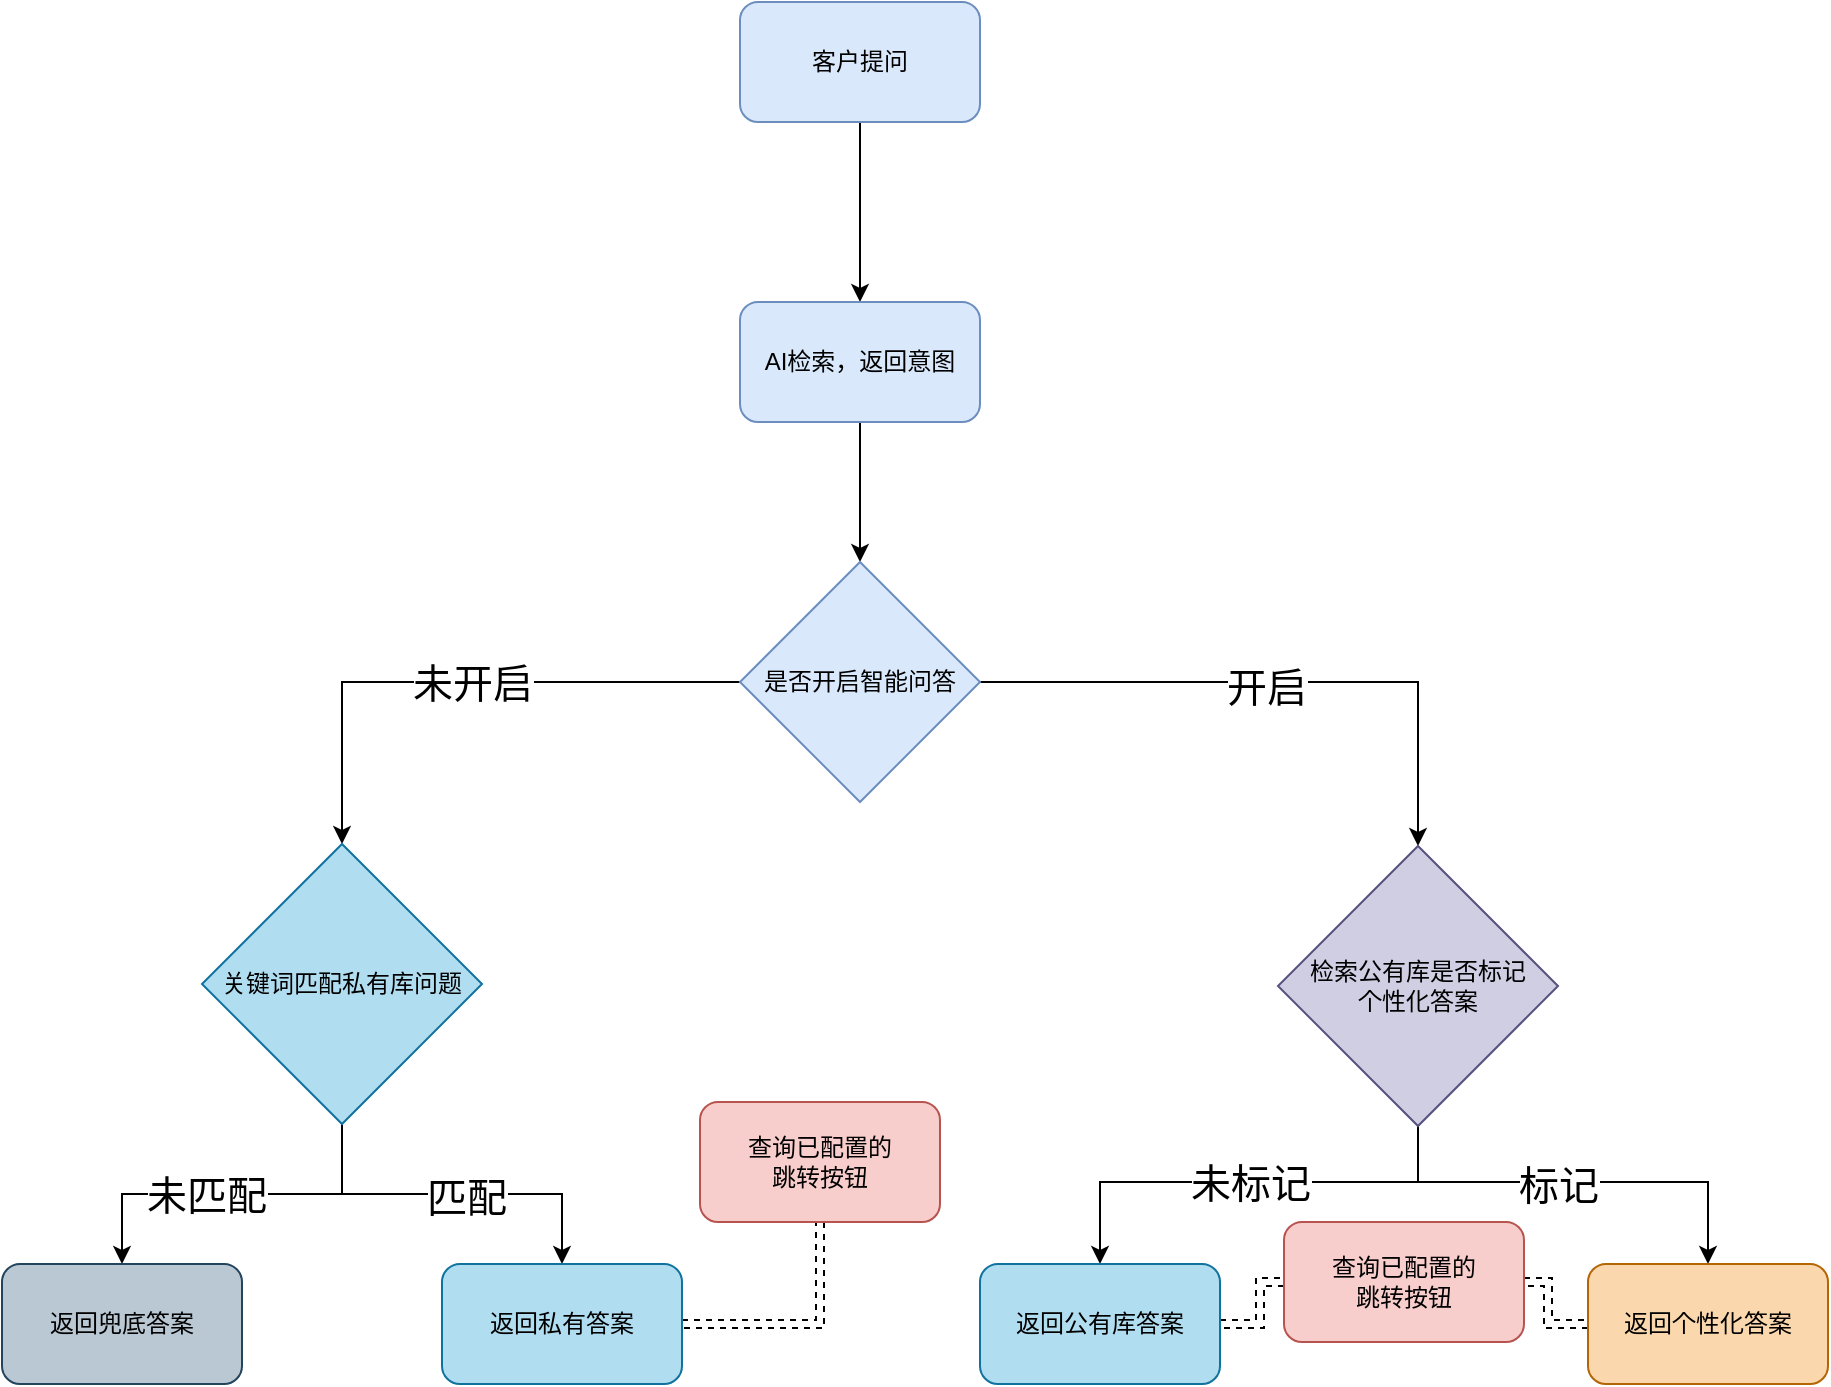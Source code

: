 <mxfile version="26.1.0">
  <diagram name="第 1 页" id="Gt8HUxXCkKnNbf5g0mpe">
    <mxGraphModel dx="1434" dy="746" grid="1" gridSize="10" guides="1" tooltips="1" connect="1" arrows="1" fold="1" page="1" pageScale="1" pageWidth="827" pageHeight="1169" math="0" shadow="0">
      <root>
        <mxCell id="0" />
        <mxCell id="1" parent="0" />
        <mxCell id="b-2AFh711nrEzl6UhknF-14" style="edgeStyle=orthogonalEdgeStyle;rounded=0;orthogonalLoop=1;jettySize=auto;html=1;" parent="1" source="b-2AFh711nrEzl6UhknF-1" target="b-2AFh711nrEzl6UhknF-2" edge="1">
          <mxGeometry relative="1" as="geometry" />
        </mxCell>
        <mxCell id="b-2AFh711nrEzl6UhknF-1" value="客户提问" style="rounded=1;whiteSpace=wrap;html=1;fillColor=#dae8fc;strokeColor=#6c8ebf;" parent="1" vertex="1">
          <mxGeometry x="400" y="100" width="120" height="60" as="geometry" />
        </mxCell>
        <mxCell id="b-2AFh711nrEzl6UhknF-15" style="edgeStyle=orthogonalEdgeStyle;rounded=0;orthogonalLoop=1;jettySize=auto;html=1;entryX=0.5;entryY=0;entryDx=0;entryDy=0;" parent="1" source="b-2AFh711nrEzl6UhknF-2" target="b-2AFh711nrEzl6UhknF-4" edge="1">
          <mxGeometry relative="1" as="geometry" />
        </mxCell>
        <mxCell id="b-2AFh711nrEzl6UhknF-2" value="AI检索，返回意图" style="rounded=1;whiteSpace=wrap;html=1;fillColor=#dae8fc;strokeColor=#6c8ebf;" parent="1" vertex="1">
          <mxGeometry x="400" y="250" width="120" height="60" as="geometry" />
        </mxCell>
        <mxCell id="b-2AFh711nrEzl6UhknF-5" style="edgeStyle=orthogonalEdgeStyle;rounded=0;orthogonalLoop=1;jettySize=auto;html=1;entryX=0.5;entryY=0;entryDx=0;entryDy=0;" parent="1" source="b-2AFh711nrEzl6UhknF-4" target="b-2AFh711nrEzl6UhknF-7" edge="1">
          <mxGeometry relative="1" as="geometry">
            <mxPoint x="310" y="570" as="targetPoint" />
          </mxGeometry>
        </mxCell>
        <mxCell id="b-2AFh711nrEzl6UhknF-6" value="未开启" style="edgeLabel;html=1;align=center;verticalAlign=middle;resizable=0;points=[];fontSize=20;" parent="b-2AFh711nrEzl6UhknF-5" vertex="1" connectable="0">
          <mxGeometry x="0.045" y="3" relative="1" as="geometry">
            <mxPoint x="12" y="-3" as="offset" />
          </mxGeometry>
        </mxCell>
        <mxCell id="b-2AFh711nrEzl6UhknF-19" style="edgeStyle=orthogonalEdgeStyle;rounded=0;orthogonalLoop=1;jettySize=auto;html=1;" parent="1" source="b-2AFh711nrEzl6UhknF-4" target="b-2AFh711nrEzl6UhknF-18" edge="1">
          <mxGeometry relative="1" as="geometry" />
        </mxCell>
        <mxCell id="b-2AFh711nrEzl6UhknF-23" value="开启" style="edgeLabel;html=1;align=center;verticalAlign=middle;resizable=0;points=[];fontSize=20;" parent="b-2AFh711nrEzl6UhknF-19" vertex="1" connectable="0">
          <mxGeometry x="-0.051" y="-2" relative="1" as="geometry">
            <mxPoint as="offset" />
          </mxGeometry>
        </mxCell>
        <mxCell id="b-2AFh711nrEzl6UhknF-4" value="是否开启智能问答" style="rhombus;whiteSpace=wrap;html=1;fillColor=#dae8fc;strokeColor=#6c8ebf;" parent="1" vertex="1">
          <mxGeometry x="400" y="380" width="120" height="120" as="geometry" />
        </mxCell>
        <mxCell id="b-2AFh711nrEzl6UhknF-11" style="edgeStyle=orthogonalEdgeStyle;rounded=0;orthogonalLoop=1;jettySize=auto;html=1;" parent="1" source="b-2AFh711nrEzl6UhknF-7" target="b-2AFh711nrEzl6UhknF-10" edge="1">
          <mxGeometry relative="1" as="geometry" />
        </mxCell>
        <mxCell id="b-2AFh711nrEzl6UhknF-20" value="未匹配" style="edgeLabel;html=1;align=center;verticalAlign=middle;resizable=0;points=[];fontSize=20;" parent="b-2AFh711nrEzl6UhknF-11" vertex="1" connectable="0">
          <mxGeometry x="0.144" relative="1" as="geometry">
            <mxPoint as="offset" />
          </mxGeometry>
        </mxCell>
        <mxCell id="b-2AFh711nrEzl6UhknF-13" style="edgeStyle=orthogonalEdgeStyle;rounded=0;orthogonalLoop=1;jettySize=auto;html=1;" parent="1" source="b-2AFh711nrEzl6UhknF-7" target="b-2AFh711nrEzl6UhknF-12" edge="1">
          <mxGeometry relative="1" as="geometry" />
        </mxCell>
        <mxCell id="b-2AFh711nrEzl6UhknF-21" value="匹配" style="edgeLabel;html=1;align=center;verticalAlign=middle;resizable=0;points=[];fontSize=20;" parent="b-2AFh711nrEzl6UhknF-13" vertex="1" connectable="0">
          <mxGeometry x="0.078" y="-1" relative="1" as="geometry">
            <mxPoint as="offset" />
          </mxGeometry>
        </mxCell>
        <mxCell id="b-2AFh711nrEzl6UhknF-7" value="关键词匹配私有库问题" style="rhombus;whiteSpace=wrap;html=1;fillColor=#b1ddf0;strokeColor=#10739e;" parent="1" vertex="1">
          <mxGeometry x="131" y="521" width="140" height="140" as="geometry" />
        </mxCell>
        <mxCell id="b-2AFh711nrEzl6UhknF-10" value="返回兜底答案" style="rounded=1;whiteSpace=wrap;html=1;fillColor=#bac8d3;strokeColor=#23445d;" parent="1" vertex="1">
          <mxGeometry x="31" y="731" width="120" height="60" as="geometry" />
        </mxCell>
        <mxCell id="aqOWfmlVKU3bNg1COLJg-2" style="edgeStyle=orthogonalEdgeStyle;rounded=0;orthogonalLoop=1;jettySize=auto;html=1;shape=link;dashed=1;" edge="1" parent="1" source="b-2AFh711nrEzl6UhknF-12" target="aqOWfmlVKU3bNg1COLJg-1">
          <mxGeometry relative="1" as="geometry" />
        </mxCell>
        <mxCell id="b-2AFh711nrEzl6UhknF-12" value="返回私有答案" style="rounded=1;whiteSpace=wrap;html=1;fillColor=#b1ddf0;strokeColor=#10739e;" parent="1" vertex="1">
          <mxGeometry x="251" y="731" width="120" height="60" as="geometry" />
        </mxCell>
        <mxCell id="b-2AFh711nrEzl6UhknF-25" style="edgeStyle=orthogonalEdgeStyle;rounded=0;orthogonalLoop=1;jettySize=auto;html=1;" parent="1" source="b-2AFh711nrEzl6UhknF-18" target="b-2AFh711nrEzl6UhknF-24" edge="1">
          <mxGeometry relative="1" as="geometry">
            <Array as="points">
              <mxPoint x="739" y="690" />
              <mxPoint x="580" y="690" />
            </Array>
          </mxGeometry>
        </mxCell>
        <mxCell id="b-2AFh711nrEzl6UhknF-26" value="未标记" style="edgeLabel;html=1;align=center;verticalAlign=middle;resizable=0;points=[];fontSize=20;" parent="b-2AFh711nrEzl6UhknF-25" vertex="1" connectable="0">
          <mxGeometry x="-0.014" relative="1" as="geometry">
            <mxPoint as="offset" />
          </mxGeometry>
        </mxCell>
        <mxCell id="b-2AFh711nrEzl6UhknF-29" style="edgeStyle=orthogonalEdgeStyle;rounded=0;orthogonalLoop=1;jettySize=auto;html=1;" parent="1" source="b-2AFh711nrEzl6UhknF-18" target="b-2AFh711nrEzl6UhknF-27" edge="1">
          <mxGeometry relative="1" as="geometry">
            <Array as="points">
              <mxPoint x="739" y="690" />
              <mxPoint x="884" y="690" />
            </Array>
          </mxGeometry>
        </mxCell>
        <mxCell id="b-2AFh711nrEzl6UhknF-30" value="标记" style="edgeLabel;html=1;align=center;verticalAlign=middle;resizable=0;points=[];fontSize=20;" parent="b-2AFh711nrEzl6UhknF-29" vertex="1" connectable="0">
          <mxGeometry x="-0.084" y="-1" relative="1" as="geometry">
            <mxPoint as="offset" />
          </mxGeometry>
        </mxCell>
        <mxCell id="b-2AFh711nrEzl6UhknF-18" value="检索公有库是否标记&lt;div&gt;个性化答案&lt;/div&gt;" style="rhombus;whiteSpace=wrap;html=1;fillColor=#d0cee2;strokeColor=#56517e;" parent="1" vertex="1">
          <mxGeometry x="669" y="522" width="140" height="140" as="geometry" />
        </mxCell>
        <mxCell id="aqOWfmlVKU3bNg1COLJg-6" style="edgeStyle=orthogonalEdgeStyle;rounded=0;orthogonalLoop=1;jettySize=auto;html=1;shape=link;dashed=1;" edge="1" parent="1" source="b-2AFh711nrEzl6UhknF-24" target="aqOWfmlVKU3bNg1COLJg-5">
          <mxGeometry relative="1" as="geometry" />
        </mxCell>
        <mxCell id="b-2AFh711nrEzl6UhknF-24" value="返回公有库答案" style="rounded=1;whiteSpace=wrap;html=1;fillColor=#b1ddf0;strokeColor=#10739e;" parent="1" vertex="1">
          <mxGeometry x="520" y="731" width="120" height="60" as="geometry" />
        </mxCell>
        <mxCell id="aqOWfmlVKU3bNg1COLJg-7" style="edgeStyle=orthogonalEdgeStyle;rounded=0;orthogonalLoop=1;jettySize=auto;html=1;entryX=1;entryY=0.5;entryDx=0;entryDy=0;shape=link;dashed=1;" edge="1" parent="1" source="b-2AFh711nrEzl6UhknF-27" target="aqOWfmlVKU3bNg1COLJg-5">
          <mxGeometry relative="1" as="geometry" />
        </mxCell>
        <mxCell id="b-2AFh711nrEzl6UhknF-27" value="返回个性化答案" style="rounded=1;whiteSpace=wrap;html=1;fillColor=#fad7ac;strokeColor=#b46504;" parent="1" vertex="1">
          <mxGeometry x="824" y="731" width="120" height="60" as="geometry" />
        </mxCell>
        <mxCell id="aqOWfmlVKU3bNg1COLJg-1" value="查询已配置的&lt;div&gt;跳转按钮&lt;/div&gt;" style="rounded=1;whiteSpace=wrap;html=1;fillColor=#f8cecc;strokeColor=#b85450;" vertex="1" parent="1">
          <mxGeometry x="380" y="650" width="120" height="60" as="geometry" />
        </mxCell>
        <mxCell id="aqOWfmlVKU3bNg1COLJg-5" value="查询已配置的&lt;div&gt;跳转按钮&lt;/div&gt;" style="rounded=1;whiteSpace=wrap;html=1;fillColor=#f8cecc;strokeColor=#b85450;" vertex="1" parent="1">
          <mxGeometry x="672" y="710" width="120" height="60" as="geometry" />
        </mxCell>
      </root>
    </mxGraphModel>
  </diagram>
</mxfile>
